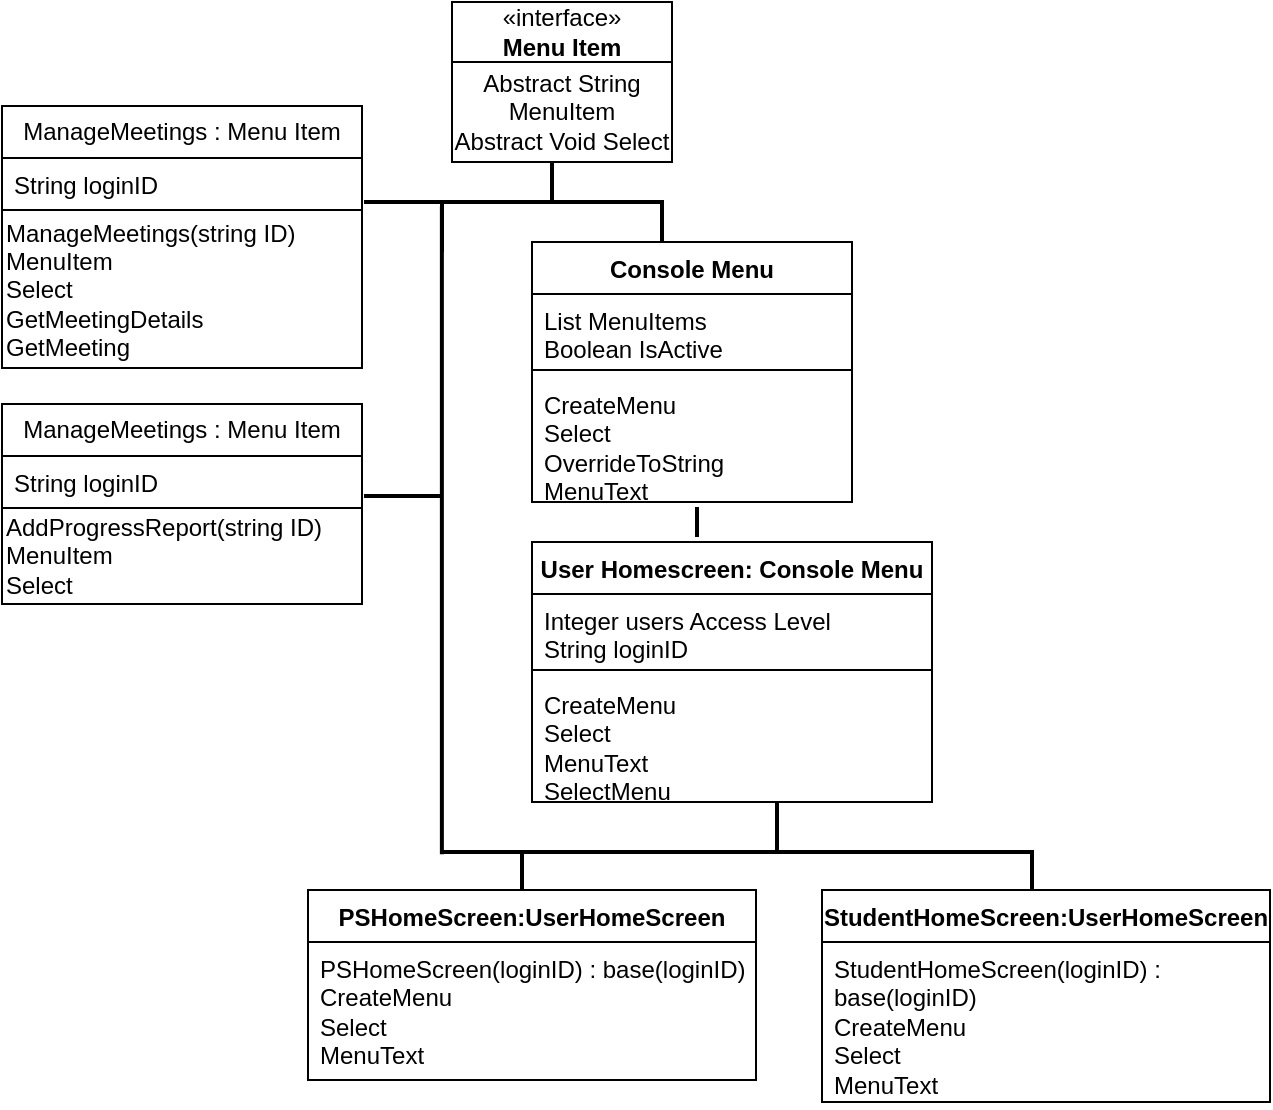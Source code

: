 <mxfile version="22.1.3" type="github">
  <diagram id="C5RBs43oDa-KdzZeNtuy" name="Page-1">
    <mxGraphModel dx="1187" dy="674" grid="0" gridSize="10" guides="1" tooltips="1" connect="1" arrows="1" fold="1" page="1" pageScale="1" pageWidth="827" pageHeight="1169" math="0" shadow="0">
      <root>
        <mxCell id="WIyWlLk6GJQsqaUBKTNV-0" />
        <mxCell id="WIyWlLk6GJQsqaUBKTNV-1" parent="WIyWlLk6GJQsqaUBKTNV-0" />
        <mxCell id="xlG5ru01GpE01A3qg1cg-34" value="" style="line;strokeWidth=2;html=1;rotation=0;" vertex="1" parent="WIyWlLk6GJQsqaUBKTNV-1">
          <mxGeometry x="330" y="157" width="144.88" height="12" as="geometry" />
        </mxCell>
        <mxCell id="xlG5ru01GpE01A3qg1cg-8" value="ManageMeetings : Menu Item" style="swimlane;fontStyle=0;childLayout=stackLayout;horizontal=1;startSize=26;fillColor=none;horizontalStack=0;resizeParent=1;resizeParentMax=0;resizeLast=0;collapsible=1;marginBottom=0;whiteSpace=wrap;html=1;" vertex="1" parent="WIyWlLk6GJQsqaUBKTNV-1">
          <mxGeometry x="149" y="115" width="180" height="131" as="geometry" />
        </mxCell>
        <mxCell id="xlG5ru01GpE01A3qg1cg-9" value="String loginID" style="text;strokeColor=none;fillColor=none;align=left;verticalAlign=top;spacingLeft=4;spacingRight=4;overflow=hidden;rotatable=0;points=[[0,0.5],[1,0.5]];portConstraint=eastwest;whiteSpace=wrap;html=1;" vertex="1" parent="xlG5ru01GpE01A3qg1cg-8">
          <mxGeometry y="26" width="180" height="26" as="geometry" />
        </mxCell>
        <mxCell id="xlG5ru01GpE01A3qg1cg-33" value="ManageMeetings(string ID)&lt;br&gt;MenuItem&lt;br&gt;Select&lt;br&gt;GetMeetingDetails&lt;br&gt;GetMeeting" style="rounded=0;whiteSpace=wrap;html=1;align=left;" vertex="1" parent="xlG5ru01GpE01A3qg1cg-8">
          <mxGeometry y="52" width="180" height="79" as="geometry" />
        </mxCell>
        <mxCell id="xlG5ru01GpE01A3qg1cg-30" value="" style="strokeWidth=2;html=1;shape=mxgraph.flowchart.annotation_2;align=left;labelPosition=right;pointerEvents=1;rotation=90;" parent="WIyWlLk6GJQsqaUBKTNV-1" vertex="1">
          <mxGeometry x="511.5" y="360.5" width="50" height="255" as="geometry" />
        </mxCell>
        <mxCell id="xlG5ru01GpE01A3qg1cg-13" value="" style="line;strokeWidth=2;html=1;rotation=-90;" parent="WIyWlLk6GJQsqaUBKTNV-1" vertex="1">
          <mxGeometry x="207" y="321.2" width="323.88" height="12" as="geometry" />
        </mxCell>
        <mxCell id="xlG5ru01GpE01A3qg1cg-11" value="" style="strokeWidth=2;html=1;shape=mxgraph.flowchart.annotation_2;align=left;labelPosition=right;pointerEvents=1;rotation=90;" parent="WIyWlLk6GJQsqaUBKTNV-1" vertex="1">
          <mxGeometry x="399" y="108" width="50" height="110" as="geometry" />
        </mxCell>
        <mxCell id="xlG5ru01GpE01A3qg1cg-0" value="Console Menu" style="swimlane;fontStyle=1;align=center;verticalAlign=top;childLayout=stackLayout;horizontal=1;startSize=26;horizontalStack=0;resizeParent=1;resizeParentMax=0;resizeLast=0;collapsible=1;marginBottom=0;whiteSpace=wrap;html=1;" parent="WIyWlLk6GJQsqaUBKTNV-1" vertex="1">
          <mxGeometry x="414" y="183" width="160" height="130" as="geometry" />
        </mxCell>
        <mxCell id="xlG5ru01GpE01A3qg1cg-1" value="List MenuItems&lt;br&gt;Boolean IsActive" style="text;strokeColor=none;fillColor=none;align=left;verticalAlign=top;spacingLeft=4;spacingRight=4;overflow=hidden;rotatable=0;points=[[0,0.5],[1,0.5]];portConstraint=eastwest;whiteSpace=wrap;html=1;" parent="xlG5ru01GpE01A3qg1cg-0" vertex="1">
          <mxGeometry y="26" width="160" height="34" as="geometry" />
        </mxCell>
        <mxCell id="xlG5ru01GpE01A3qg1cg-2" value="" style="line;strokeWidth=1;fillColor=none;align=left;verticalAlign=middle;spacingTop=-1;spacingLeft=3;spacingRight=3;rotatable=0;labelPosition=right;points=[];portConstraint=eastwest;strokeColor=inherit;" parent="xlG5ru01GpE01A3qg1cg-0" vertex="1">
          <mxGeometry y="60" width="160" height="8" as="geometry" />
        </mxCell>
        <mxCell id="xlG5ru01GpE01A3qg1cg-3" value="CreateMenu&lt;br&gt;Select&lt;br&gt;OverrideToString&lt;br&gt;MenuText" style="text;strokeColor=none;fillColor=none;align=left;verticalAlign=top;spacingLeft=4;spacingRight=4;overflow=hidden;rotatable=0;points=[[0,0.5],[1,0.5]];portConstraint=eastwest;whiteSpace=wrap;html=1;" parent="xlG5ru01GpE01A3qg1cg-0" vertex="1">
          <mxGeometry y="68" width="160" height="62" as="geometry" />
        </mxCell>
        <mxCell id="xlG5ru01GpE01A3qg1cg-6" value="" style="group" parent="WIyWlLk6GJQsqaUBKTNV-1" vertex="1" connectable="0">
          <mxGeometry x="374" y="63" width="110" height="80" as="geometry" />
        </mxCell>
        <mxCell id="xlG5ru01GpE01A3qg1cg-4" value="«interface»&lt;br&gt;&lt;b&gt;Menu Item&lt;/b&gt;" style="html=1;whiteSpace=wrap;" parent="xlG5ru01GpE01A3qg1cg-6" vertex="1">
          <mxGeometry width="110" height="30" as="geometry" />
        </mxCell>
        <mxCell id="xlG5ru01GpE01A3qg1cg-5" value="Abstract String MenuItem&lt;br&gt;Abstract Void Select" style="html=1;whiteSpace=wrap;" parent="xlG5ru01GpE01A3qg1cg-6" vertex="1">
          <mxGeometry y="30" width="110" height="50" as="geometry" />
        </mxCell>
        <mxCell id="xlG5ru01GpE01A3qg1cg-17" value="User Homescreen: Console Menu" style="swimlane;fontStyle=1;align=center;verticalAlign=top;childLayout=stackLayout;horizontal=1;startSize=26;horizontalStack=0;resizeParent=1;resizeParentMax=0;resizeLast=0;collapsible=1;marginBottom=0;whiteSpace=wrap;html=1;" parent="WIyWlLk6GJQsqaUBKTNV-1" vertex="1">
          <mxGeometry x="414" y="333" width="200" height="130" as="geometry" />
        </mxCell>
        <mxCell id="xlG5ru01GpE01A3qg1cg-18" value="Integer users Access Level&lt;br&gt;String loginID" style="text;strokeColor=none;fillColor=none;align=left;verticalAlign=top;spacingLeft=4;spacingRight=4;overflow=hidden;rotatable=0;points=[[0,0.5],[1,0.5]];portConstraint=eastwest;whiteSpace=wrap;html=1;" parent="xlG5ru01GpE01A3qg1cg-17" vertex="1">
          <mxGeometry y="26" width="200" height="34" as="geometry" />
        </mxCell>
        <mxCell id="xlG5ru01GpE01A3qg1cg-19" value="" style="line;strokeWidth=1;fillColor=none;align=left;verticalAlign=middle;spacingTop=-1;spacingLeft=3;spacingRight=3;rotatable=0;labelPosition=right;points=[];portConstraint=eastwest;strokeColor=inherit;" parent="xlG5ru01GpE01A3qg1cg-17" vertex="1">
          <mxGeometry y="60" width="200" height="8" as="geometry" />
        </mxCell>
        <mxCell id="xlG5ru01GpE01A3qg1cg-20" value="CreateMenu&lt;br&gt;Select&lt;br&gt;MenuText&lt;br&gt;SelectMenu" style="text;strokeColor=none;fillColor=none;align=left;verticalAlign=top;spacingLeft=4;spacingRight=4;overflow=hidden;rotatable=0;points=[[0,0.5],[1,0.5]];portConstraint=eastwest;whiteSpace=wrap;html=1;" parent="xlG5ru01GpE01A3qg1cg-17" vertex="1">
          <mxGeometry y="68" width="200" height="62" as="geometry" />
        </mxCell>
        <mxCell id="xlG5ru01GpE01A3qg1cg-21" value="StudentHomeScreen:UserHomeScreen" style="swimlane;fontStyle=1;align=center;verticalAlign=top;childLayout=stackLayout;horizontal=1;startSize=26;horizontalStack=0;resizeParent=1;resizeParentMax=0;resizeLast=0;collapsible=1;marginBottom=0;whiteSpace=wrap;html=1;" parent="WIyWlLk6GJQsqaUBKTNV-1" vertex="1">
          <mxGeometry x="559" y="507" width="224" height="106" as="geometry" />
        </mxCell>
        <mxCell id="xlG5ru01GpE01A3qg1cg-24" value="StudentHomeScreen(loginID) : base(loginID)&lt;br&gt;CreateMenu&lt;br&gt;Select&lt;br&gt;MenuText&lt;br&gt;" style="text;strokeColor=none;fillColor=none;align=left;verticalAlign=top;spacingLeft=4;spacingRight=4;overflow=hidden;rotatable=0;points=[[0,0.5],[1,0.5]];portConstraint=eastwest;whiteSpace=wrap;html=1;" parent="xlG5ru01GpE01A3qg1cg-21" vertex="1">
          <mxGeometry y="26" width="224" height="80" as="geometry" />
        </mxCell>
        <mxCell id="xlG5ru01GpE01A3qg1cg-25" value="PSHomeScreen:UserHomeScreen" style="swimlane;fontStyle=1;align=center;verticalAlign=top;childLayout=stackLayout;horizontal=1;startSize=26;horizontalStack=0;resizeParent=1;resizeParentMax=0;resizeLast=0;collapsible=1;marginBottom=0;whiteSpace=wrap;html=1;" parent="WIyWlLk6GJQsqaUBKTNV-1" vertex="1">
          <mxGeometry x="302" y="507" width="224" height="95" as="geometry" />
        </mxCell>
        <mxCell id="xlG5ru01GpE01A3qg1cg-27" value="PSHomeScreen(loginID) : base(loginID)&lt;br&gt;CreateMenu&lt;br&gt;Select&lt;br&gt;MenuText" style="text;strokeColor=none;fillColor=none;align=left;verticalAlign=top;spacingLeft=4;spacingRight=4;overflow=hidden;rotatable=0;points=[[0,0.5],[1,0.5]];portConstraint=eastwest;whiteSpace=wrap;html=1;" parent="xlG5ru01GpE01A3qg1cg-25" vertex="1">
          <mxGeometry y="26" width="224" height="69" as="geometry" />
        </mxCell>
        <mxCell id="xlG5ru01GpE01A3qg1cg-28" value="" style="line;strokeWidth=2;html=1;rotation=-90;" parent="WIyWlLk6GJQsqaUBKTNV-1" vertex="1">
          <mxGeometry x="489" y="318" width="15" height="10" as="geometry" />
        </mxCell>
        <mxCell id="xlG5ru01GpE01A3qg1cg-31" value="" style="line;strokeWidth=2;html=1;rotation=0;" parent="WIyWlLk6GJQsqaUBKTNV-1" vertex="1">
          <mxGeometry x="368" y="483" width="295" height="10" as="geometry" />
        </mxCell>
        <mxCell id="xlG5ru01GpE01A3qg1cg-36" value="ManageMeetings : Menu Item" style="swimlane;fontStyle=0;childLayout=stackLayout;horizontal=1;startSize=26;fillColor=none;horizontalStack=0;resizeParent=1;resizeParentMax=0;resizeLast=0;collapsible=1;marginBottom=0;whiteSpace=wrap;html=1;" vertex="1" parent="WIyWlLk6GJQsqaUBKTNV-1">
          <mxGeometry x="149" y="264" width="180" height="100" as="geometry" />
        </mxCell>
        <mxCell id="xlG5ru01GpE01A3qg1cg-37" value="String loginID" style="text;strokeColor=none;fillColor=none;align=left;verticalAlign=top;spacingLeft=4;spacingRight=4;overflow=hidden;rotatable=0;points=[[0,0.5],[1,0.5]];portConstraint=eastwest;whiteSpace=wrap;html=1;" vertex="1" parent="xlG5ru01GpE01A3qg1cg-36">
          <mxGeometry y="26" width="180" height="26" as="geometry" />
        </mxCell>
        <mxCell id="xlG5ru01GpE01A3qg1cg-38" value="AddProgressReport(string ID)&lt;br&gt;MenuItem&lt;br&gt;Select" style="rounded=0;whiteSpace=wrap;html=1;align=left;" vertex="1" parent="xlG5ru01GpE01A3qg1cg-36">
          <mxGeometry y="52" width="180" height="48" as="geometry" />
        </mxCell>
        <mxCell id="xlG5ru01GpE01A3qg1cg-39" value="" style="line;strokeWidth=2;html=1;rotation=0;" vertex="1" parent="WIyWlLk6GJQsqaUBKTNV-1">
          <mxGeometry x="330" y="304" width="38" height="12" as="geometry" />
        </mxCell>
      </root>
    </mxGraphModel>
  </diagram>
</mxfile>
